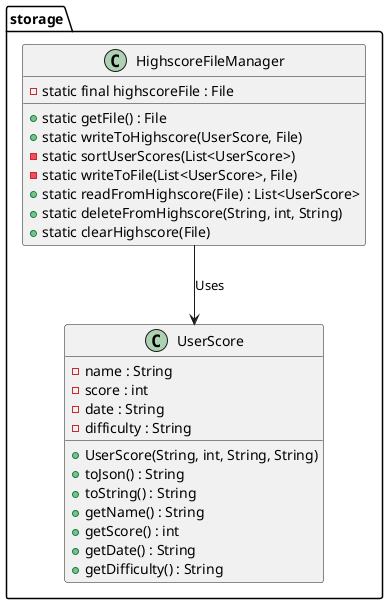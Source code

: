 @startuml fileManagerClassDiagram

package storage {
    
    class HighscoreFileManager {
        - static final highscoreFile : File
        + static getFile() : File
        + static writeToHighscore(UserScore, File)
        - static sortUserScores(List<UserScore>)
        - static writeToFile(List<UserScore>, File)
        + static readFromHighscore(File) : List<UserScore>
        + static deleteFromHighscore(String, int, String)
        + static clearHighscore(File)
    }

    class UserScore {
        - name : String
        - score : int
        - date : String
        - difficulty : String
        + UserScore(String, int, String, String)
        + toJson() : String
        + toString() : String
        + getName() : String
        + getScore() : int
        + getDate() : String
        + getDifficulty() : String
    }

    HighscoreFileManager --> UserScore: Uses

}

@enduml

